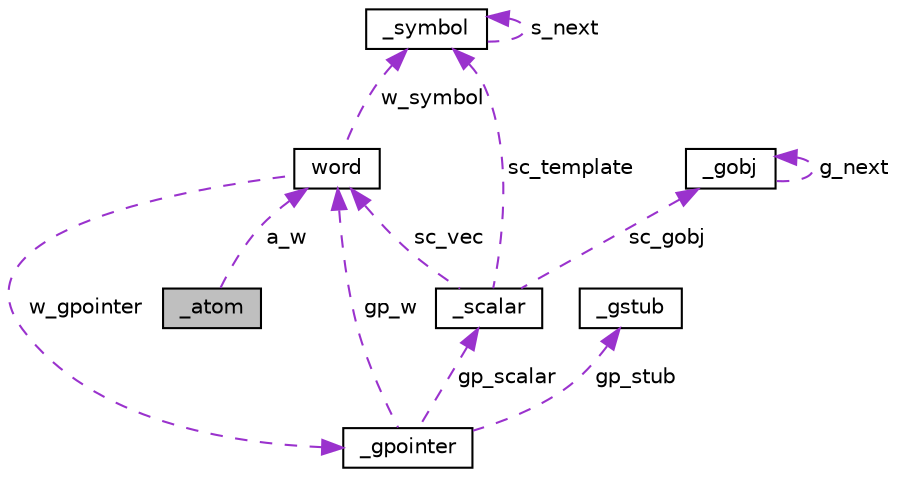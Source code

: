 digraph "_atom"
{
 // LATEX_PDF_SIZE
  edge [fontname="Helvetica",fontsize="10",labelfontname="Helvetica",labelfontsize="10"];
  node [fontname="Helvetica",fontsize="10",shape=record];
  Node1 [label="_atom",height=0.2,width=0.4,color="black", fillcolor="grey75", style="filled", fontcolor="black",tooltip=" "];
  Node2 -> Node1 [dir="back",color="darkorchid3",fontsize="10",style="dashed",label=" a_w" ,fontname="Helvetica"];
  Node2 [label="word",height=0.2,width=0.4,color="black", fillcolor="white", style="filled",URL="$unionword.html",tooltip=" "];
  Node3 -> Node2 [dir="back",color="darkorchid3",fontsize="10",style="dashed",label=" w_symbol" ,fontname="Helvetica"];
  Node3 [label="_symbol",height=0.2,width=0.4,color="black", fillcolor="white", style="filled",URL="$struct__symbol.html",tooltip=" "];
  Node3 -> Node3 [dir="back",color="darkorchid3",fontsize="10",style="dashed",label=" s_next" ,fontname="Helvetica"];
  Node4 -> Node2 [dir="back",color="darkorchid3",fontsize="10",style="dashed",label=" w_gpointer" ,fontname="Helvetica"];
  Node4 [label="_gpointer",height=0.2,width=0.4,color="black", fillcolor="white", style="filled",URL="$struct__gpointer.html",tooltip=" "];
  Node5 -> Node4 [dir="back",color="darkorchid3",fontsize="10",style="dashed",label=" gp_scalar" ,fontname="Helvetica"];
  Node5 [label="_scalar",height=0.2,width=0.4,color="black", fillcolor="white", style="filled",URL="$struct__scalar.html",tooltip=" "];
  Node6 -> Node5 [dir="back",color="darkorchid3",fontsize="10",style="dashed",label=" sc_gobj" ,fontname="Helvetica"];
  Node6 [label="_gobj",height=0.2,width=0.4,color="black", fillcolor="white", style="filled",URL="$struct__gobj.html",tooltip=" "];
  Node6 -> Node6 [dir="back",color="darkorchid3",fontsize="10",style="dashed",label=" g_next" ,fontname="Helvetica"];
  Node3 -> Node5 [dir="back",color="darkorchid3",fontsize="10",style="dashed",label=" sc_template" ,fontname="Helvetica"];
  Node2 -> Node5 [dir="back",color="darkorchid3",fontsize="10",style="dashed",label=" sc_vec" ,fontname="Helvetica"];
  Node7 -> Node4 [dir="back",color="darkorchid3",fontsize="10",style="dashed",label=" gp_stub" ,fontname="Helvetica"];
  Node7 [label="_gstub",height=0.2,width=0.4,color="black", fillcolor="white", style="filled",URL="$struct__gstub.html",tooltip=" "];
  Node2 -> Node4 [dir="back",color="darkorchid3",fontsize="10",style="dashed",label=" gp_w" ,fontname="Helvetica"];
}

